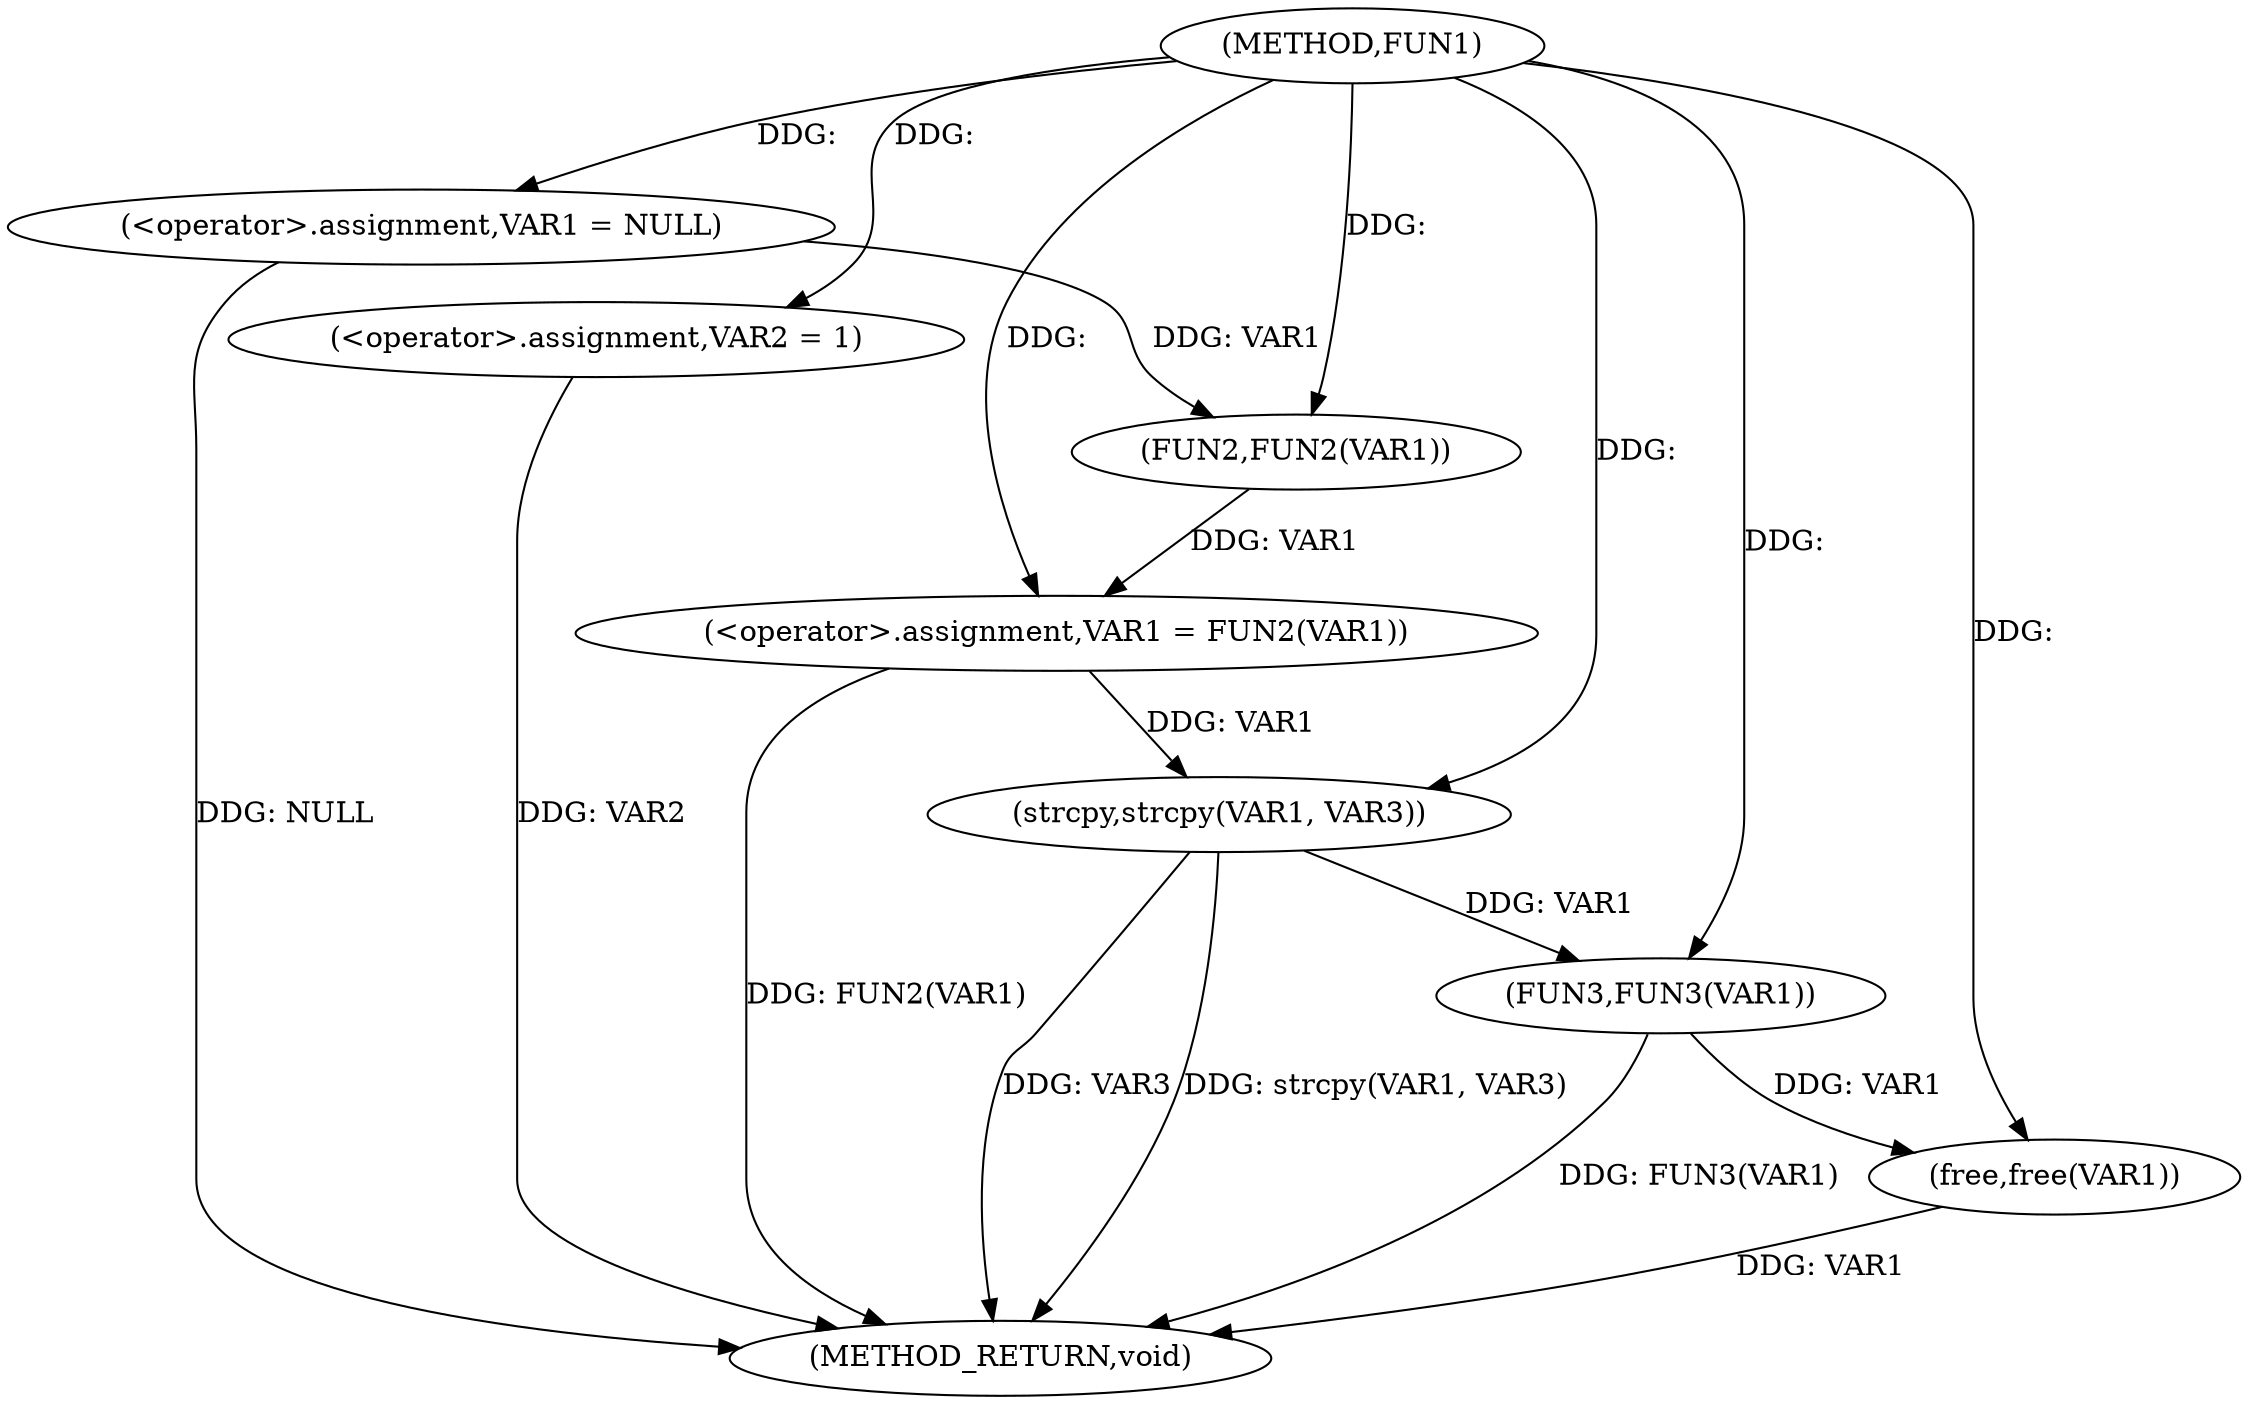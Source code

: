 digraph FUN1 {  
"1000100" [label = "(METHOD,FUN1)" ]
"1000122" [label = "(METHOD_RETURN,void)" ]
"1000103" [label = "(<operator>.assignment,VAR1 = NULL)" ]
"1000106" [label = "(<operator>.assignment,VAR2 = 1)" ]
"1000109" [label = "(<operator>.assignment,VAR1 = FUN2(VAR1))" ]
"1000111" [label = "(FUN2,FUN2(VAR1))" ]
"1000115" [label = "(strcpy,strcpy(VAR1, VAR3))" ]
"1000118" [label = "(FUN3,FUN3(VAR1))" ]
"1000120" [label = "(free,free(VAR1))" ]
  "1000115" -> "1000122"  [ label = "DDG: VAR3"] 
  "1000106" -> "1000122"  [ label = "DDG: VAR2"] 
  "1000103" -> "1000122"  [ label = "DDG: NULL"] 
  "1000118" -> "1000122"  [ label = "DDG: FUN3(VAR1)"] 
  "1000109" -> "1000122"  [ label = "DDG: FUN2(VAR1)"] 
  "1000115" -> "1000122"  [ label = "DDG: strcpy(VAR1, VAR3)"] 
  "1000120" -> "1000122"  [ label = "DDG: VAR1"] 
  "1000100" -> "1000103"  [ label = "DDG: "] 
  "1000100" -> "1000106"  [ label = "DDG: "] 
  "1000111" -> "1000109"  [ label = "DDG: VAR1"] 
  "1000100" -> "1000109"  [ label = "DDG: "] 
  "1000103" -> "1000111"  [ label = "DDG: VAR1"] 
  "1000100" -> "1000111"  [ label = "DDG: "] 
  "1000109" -> "1000115"  [ label = "DDG: VAR1"] 
  "1000100" -> "1000115"  [ label = "DDG: "] 
  "1000115" -> "1000118"  [ label = "DDG: VAR1"] 
  "1000100" -> "1000118"  [ label = "DDG: "] 
  "1000118" -> "1000120"  [ label = "DDG: VAR1"] 
  "1000100" -> "1000120"  [ label = "DDG: "] 
}
